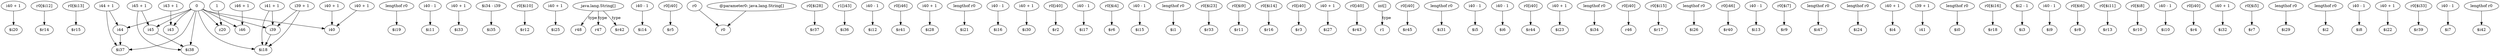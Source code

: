 digraph g {
0[label="i40 + 1"]
1[label="$i20"]
0->1[label=""]
2[label="r0[$i12]"]
3[label="$r14"]
2->3[label=""]
4[label="r0[$i13]"]
5[label="$r15"]
4->5[label=""]
6[label="i43 + 1"]
7[label="i43"]
6->7[label=""]
8[label="lengthof r0"]
9[label="$i19"]
8->9[label=""]
10[label="i40 - 1"]
11[label="$i11"]
10->11[label=""]
12[label="i40 + 1"]
13[label="$i33"]
12->13[label=""]
14[label="$i34 - i39"]
15[label="$i35"]
14->15[label=""]
16[label="r0[$i10]"]
17[label="$r12"]
16->17[label=""]
18[label="i40 + 1"]
19[label="$i25"]
18->19[label=""]
20[label="java.lang.String[]"]
21[label="r48"]
20->21[label="type"]
22[label="i40 - 1"]
23[label="$i14"]
22->23[label=""]
24[label="r0[i40]"]
25[label="$r5"]
24->25[label=""]
26[label="0"]
27[label="i45"]
26->27[label=""]
28[label="r0"]
29[label="r0"]
28->29[label=""]
30[label="r0[$i28]"]
31[label="$r37"]
30->31[label=""]
32[label="r1[i43]"]
33[label="$i36"]
32->33[label=""]
34[label="i40 - 1"]
35[label="$i12"]
34->35[label=""]
36[label="r0[i46]"]
37[label="$r41"]
36->37[label=""]
38[label="i40 + 1"]
39[label="$i28"]
38->39[label=""]
40[label="lengthof r0"]
41[label="$i21"]
40->41[label=""]
42[label="i40 - 1"]
43[label="$i16"]
42->43[label=""]
44[label="r47"]
20->44[label="type"]
45[label="i39"]
46[label="$i18"]
45->46[label=""]
47[label="i40 + 1"]
48[label="$i30"]
47->48[label=""]
49[label="$i38"]
27->49[label=""]
50[label="r0[i40]"]
51[label="$r2"]
50->51[label=""]
52[label="i40 - 1"]
53[label="$i17"]
52->53[label=""]
54[label="1"]
55[label="z20"]
54->55[label=""]
56[label="r0[$i4]"]
57[label="$r6"]
56->57[label=""]
26->55[label=""]
58[label="i41 + 1"]
58->46[label=""]
59[label="i46"]
26->59[label=""]
60[label="i40 - 1"]
61[label="$i15"]
60->61[label=""]
62[label="lengthof r0"]
63[label="$i1"]
62->63[label=""]
64[label="i44"]
26->64[label=""]
65[label="r0[$i23]"]
66[label="$r33"]
65->66[label=""]
67[label="r0[$i9]"]
68[label="$r11"]
67->68[label=""]
69[label="r0[$i14]"]
70[label="$r16"]
69->70[label=""]
71[label="r0[i40]"]
72[label="$r3"]
71->72[label=""]
73[label="i45 + 1"]
73->49[label=""]
74[label="i40 + 1"]
75[label="$i27"]
74->75[label=""]
76[label="r0[i40]"]
77[label="$r43"]
76->77[label=""]
58->45[label=""]
78[label="int[]"]
79[label="r1"]
78->79[label="type"]
80[label="r0[i40]"]
81[label="$r45"]
80->81[label=""]
82[label="lengthof r0"]
83[label="$i31"]
82->83[label=""]
84[label="i40 - 1"]
85[label="$i5"]
84->85[label=""]
86[label="i40 - 1"]
87[label="$i6"]
86->87[label=""]
26->7[label=""]
88[label="r0[i40]"]
89[label="$r44"]
88->89[label=""]
90[label="i44 + 1"]
91[label="$i37"]
90->91[label=""]
92[label="i40 + 1"]
93[label="$i23"]
92->93[label=""]
94[label="lengthof r0"]
95[label="$i34"]
94->95[label=""]
96[label="r0[i40]"]
97[label="r46"]
96->97[label=""]
98[label="r0[$i15]"]
99[label="$r17"]
98->99[label=""]
100[label="lengthof r0"]
101[label="$i26"]
100->101[label=""]
102[label="r0[i46]"]
103[label="$r40"]
102->103[label=""]
104[label="i39 + 1"]
104->45[label=""]
104->46[label=""]
105[label="i40 - 1"]
106[label="$i13"]
105->106[label=""]
26->49[label=""]
107[label="r0[$i7]"]
108[label="$r9"]
107->108[label=""]
109[label="lengthof r0"]
110[label="$i47"]
109->110[label=""]
64->91[label=""]
111[label="lengthof r0"]
112[label="$i24"]
111->112[label=""]
113[label="i40 + 1"]
114[label="$i4"]
113->114[label=""]
115[label="i39 + 1"]
116[label="i41"]
115->116[label=""]
117[label="lengthof r0"]
118[label="$i0"]
117->118[label=""]
119[label="i46 + 1"]
119->59[label=""]
120[label="r0[$i16]"]
121[label="$r18"]
120->121[label=""]
122[label="$i2 - 1"]
123[label="$i3"]
122->123[label=""]
124[label="@parameter0: java.lang.String[]"]
124->29[label=""]
125[label="i40 - 1"]
126[label="$i9"]
125->126[label=""]
127[label="r0[$i6]"]
128[label="$r8"]
127->128[label=""]
129[label="r0[$i11]"]
130[label="$r13"]
129->130[label=""]
26->91[label=""]
131[label="r0[$i8]"]
132[label="$r10"]
131->132[label=""]
133[label="i40 - 1"]
134[label="$i10"]
133->134[label=""]
135[label="r0[i40]"]
136[label="$r4"]
135->136[label=""]
137[label="i40 + 1"]
138[label="$i32"]
137->138[label=""]
139[label="r0[$i5]"]
140[label="$r7"]
139->140[label=""]
141[label="i40 + 1"]
142[label="i40"]
141->142[label=""]
143[label="i40 + 1"]
143->142[label=""]
144[label="lengthof r0"]
145[label="$i29"]
144->145[label=""]
73->27[label=""]
146[label="lengthof r0"]
147[label="$i2"]
146->147[label=""]
148[label="i40 - 1"]
149[label="$i8"]
148->149[label=""]
26->45[label=""]
26->46[label=""]
150[label="$r42"]
20->150[label="type"]
26->142[label=""]
90->64[label=""]
151[label="i40 + 1"]
152[label="$i22"]
151->152[label=""]
153[label="r0[$i33]"]
154[label="$r39"]
153->154[label=""]
155[label="i40 - 1"]
156[label="$i7"]
155->156[label=""]
157[label="lengthof r0"]
158[label="$i42"]
157->158[label=""]
}